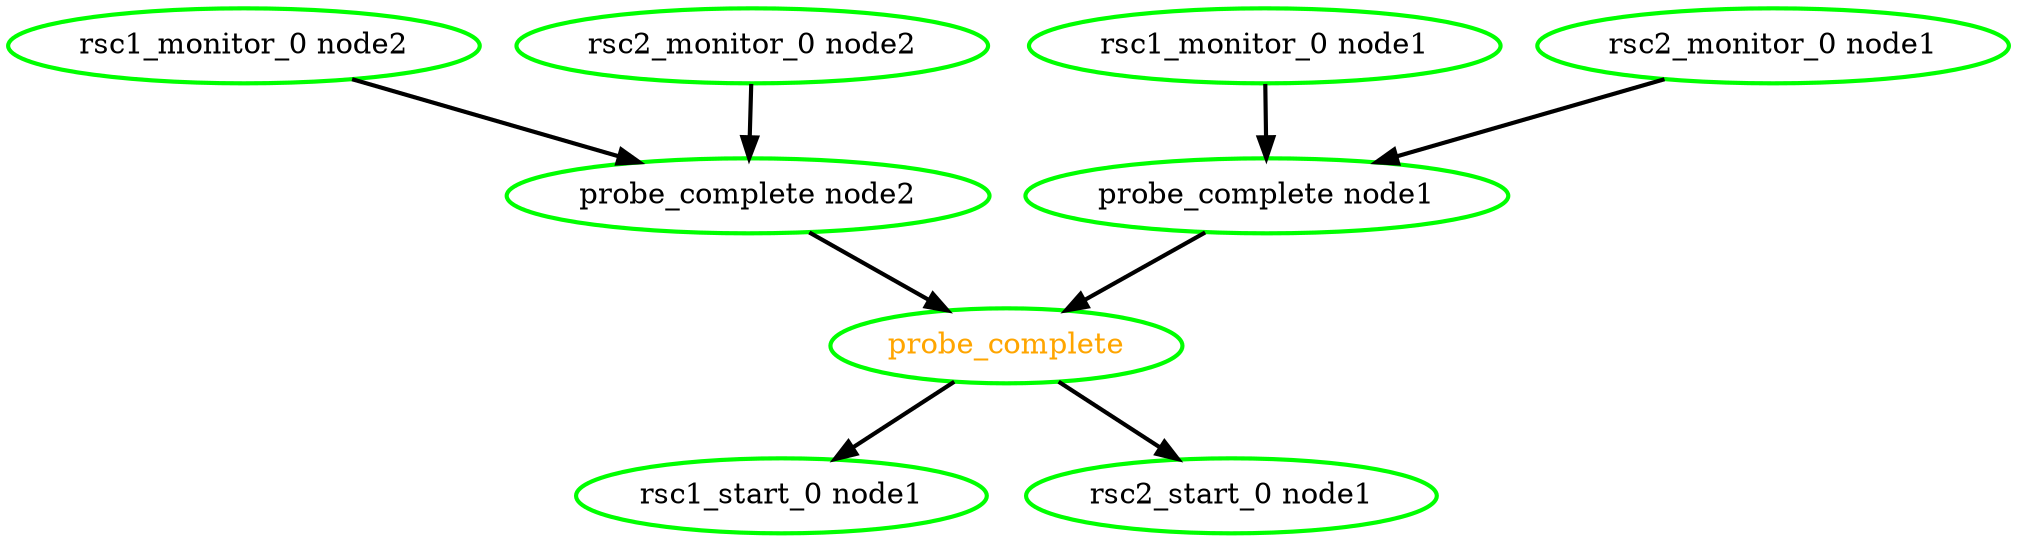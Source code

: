  digraph "g" {
"probe_complete node1" -> "probe_complete" [ style = bold]
"probe_complete node1" [ style=bold color="green" fontcolor="black" ]
"probe_complete node2" -> "probe_complete" [ style = bold]
"probe_complete node2" [ style=bold color="green" fontcolor="black" ]
"probe_complete" -> "rsc1_start_0 node1" [ style = bold]
"probe_complete" -> "rsc2_start_0 node1" [ style = bold]
"probe_complete" [ style=bold color="green" fontcolor="orange" ]
"rsc1_monitor_0 node1" -> "probe_complete node1" [ style = bold]
"rsc1_monitor_0 node1" [ style=bold color="green" fontcolor="black" ]
"rsc1_monitor_0 node2" -> "probe_complete node2" [ style = bold]
"rsc1_monitor_0 node2" [ style=bold color="green" fontcolor="black" ]
"rsc1_start_0 node1" [ style=bold color="green" fontcolor="black" ]
"rsc2_monitor_0 node1" -> "probe_complete node1" [ style = bold]
"rsc2_monitor_0 node1" [ style=bold color="green" fontcolor="black" ]
"rsc2_monitor_0 node2" -> "probe_complete node2" [ style = bold]
"rsc2_monitor_0 node2" [ style=bold color="green" fontcolor="black" ]
"rsc2_start_0 node1" [ style=bold color="green" fontcolor="black" ]
}
